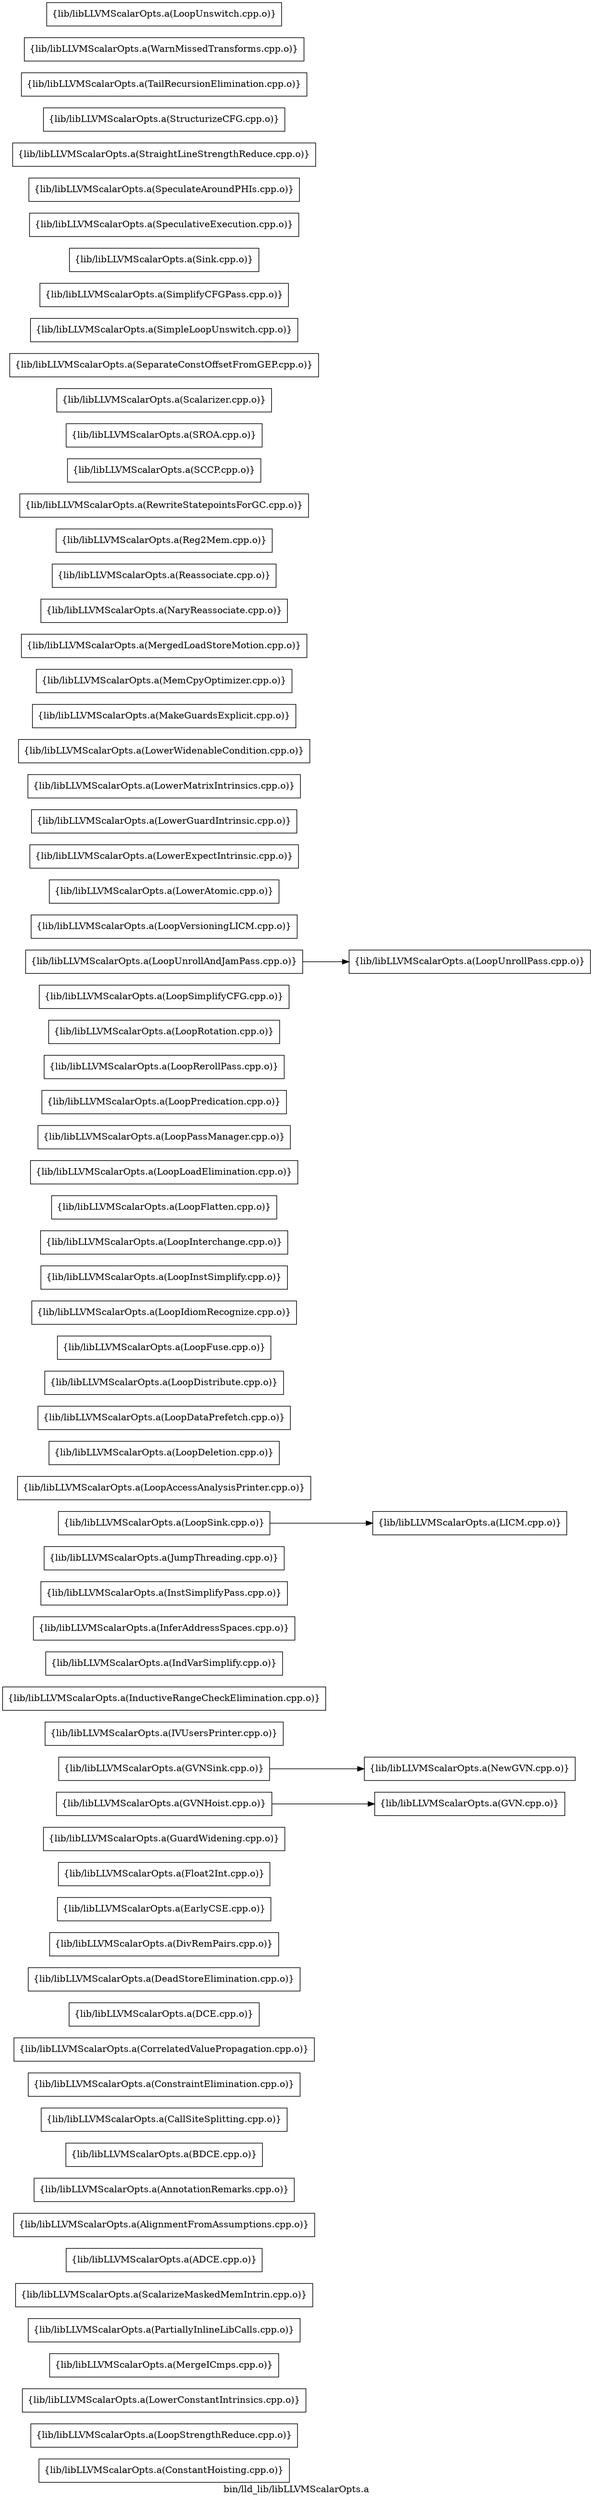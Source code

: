 digraph "bin/lld_lib/libLLVMScalarOpts.a" {
	label="bin/lld_lib/libLLVMScalarOpts.a";
	rankdir=LR;

	Node0x55fd7b805558 [shape=record,shape=box,group=0,label="{lib/libLLVMScalarOpts.a(ConstantHoisting.cpp.o)}"];
	Node0x55fd7b7ff158 [shape=record,shape=box,group=0,label="{lib/libLLVMScalarOpts.a(LoopStrengthReduce.cpp.o)}"];
	Node0x55fd7b815598 [shape=record,shape=box,group=0,label="{lib/libLLVMScalarOpts.a(LowerConstantIntrinsics.cpp.o)}"];
	Node0x55fd7b7fb968 [shape=record,shape=box,group=0,label="{lib/libLLVMScalarOpts.a(MergeICmps.cpp.o)}"];
	Node0x55fd7b7fa248 [shape=record,shape=box,group=0,label="{lib/libLLVMScalarOpts.a(PartiallyInlineLibCalls.cpp.o)}"];
	Node0x55fd7b818798 [shape=record,shape=box,group=0,label="{lib/libLLVMScalarOpts.a(ScalarizeMaskedMemIntrin.cpp.o)}"];
	Node0x55fd7b801598 [shape=record,shape=box,group=0,label="{lib/libLLVMScalarOpts.a(ADCE.cpp.o)}"];
	Node0x55fd7b800be8 [shape=record,shape=box,group=0,label="{lib/libLLVMScalarOpts.a(AlignmentFromAssumptions.cpp.o)}"];
	Node0x55fd7b801db8 [shape=record,shape=box,group=0,label="{lib/libLLVMScalarOpts.a(AnnotationRemarks.cpp.o)}"];
	Node0x55fd7b804f18 [shape=record,shape=box,group=0,label="{lib/libLLVMScalarOpts.a(BDCE.cpp.o)}"];
	Node0x55fd7b804ab8 [shape=record,shape=box,group=0,label="{lib/libLLVMScalarOpts.a(CallSiteSplitting.cpp.o)}"];
	Node0x55fd7b803cf8 [shape=record,shape=box,group=0,label="{lib/libLLVMScalarOpts.a(ConstraintElimination.cpp.o)}"];
	Node0x55fd7b804658 [shape=record,shape=box,group=0,label="{lib/libLLVMScalarOpts.a(CorrelatedValuePropagation.cpp.o)}"];
	Node0x55fd7b812f78 [shape=record,shape=box,group=0,label="{lib/libLLVMScalarOpts.a(DCE.cpp.o)}"];
	Node0x55fd7b813c48 [shape=record,shape=box,group=0,label="{lib/libLLVMScalarOpts.a(DeadStoreElimination.cpp.o)}"];
	Node0x55fd7b813d88 [shape=record,shape=box,group=0,label="{lib/libLLVMScalarOpts.a(DivRemPairs.cpp.o)}"];
	Node0x55fd7b814a08 [shape=record,shape=box,group=0,label="{lib/libLLVMScalarOpts.a(EarlyCSE.cpp.o)}"];
	Node0x55fd7b810228 [shape=record,shape=box,group=0,label="{lib/libLLVMScalarOpts.a(Float2Int.cpp.o)}"];
	Node0x55fd7b8109f8 [shape=record,shape=box,group=0,label="{lib/libLLVMScalarOpts.a(GuardWidening.cpp.o)}"];
	Node0x55fd7b810e08 [shape=record,shape=box,group=0,label="{lib/libLLVMScalarOpts.a(GVN.cpp.o)}"];
	Node0x55fd7b811038 [shape=record,shape=box,group=0,label="{lib/libLLVMScalarOpts.a(GVNHoist.cpp.o)}"];
	Node0x55fd7b811038 -> Node0x55fd7b810e08;
	Node0x55fd7b811d08 [shape=record,shape=box,group=0,label="{lib/libLLVMScalarOpts.a(GVNSink.cpp.o)}"];
	Node0x55fd7b811d08 -> Node0x55fd7b7fa2e8;
	Node0x55fd7b811fd8 [shape=record,shape=box,group=0,label="{lib/libLLVMScalarOpts.a(IVUsersPrinter.cpp.o)}"];
	Node0x55fd7b818978 [shape=record,shape=box,group=0,label="{lib/libLLVMScalarOpts.a(InductiveRangeCheckElimination.cpp.o)}"];
	Node0x55fd7b7f7408 [shape=record,shape=box,group=0,label="{lib/libLLVMScalarOpts.a(IndVarSimplify.cpp.o)}"];
	Node0x55fd7b7f7138 [shape=record,shape=box,group=0,label="{lib/libLLVMScalarOpts.a(InferAddressSpaces.cpp.o)}"];
	Node0x55fd7b7fb5a8 [shape=record,shape=box,group=0,label="{lib/libLLVMScalarOpts.a(InstSimplifyPass.cpp.o)}"];
	Node0x55fd7b7fb008 [shape=record,shape=box,group=0,label="{lib/libLLVMScalarOpts.a(JumpThreading.cpp.o)}"];
	Node0x55fd7b7fa9c8 [shape=record,shape=box,group=0,label="{lib/libLLVMScalarOpts.a(LICM.cpp.o)}"];
	Node0x55fd7b7fa338 [shape=record,shape=box,group=0,label="{lib/libLLVMScalarOpts.a(LoopAccessAnalysisPrinter.cpp.o)}"];
	Node0x55fd7b7f99d8 [shape=record,shape=box,group=0,label="{lib/libLLVMScalarOpts.a(LoopSink.cpp.o)}"];
	Node0x55fd7b7f99d8 -> Node0x55fd7b7fa9c8;
	Node0x55fd7b81c4d8 [shape=record,shape=box,group=0,label="{lib/libLLVMScalarOpts.a(LoopDeletion.cpp.o)}"];
	Node0x55fd7b81cc08 [shape=record,shape=box,group=0,label="{lib/libLLVMScalarOpts.a(LoopDataPrefetch.cpp.o)}"];
	Node0x55fd7b81d2e8 [shape=record,shape=box,group=0,label="{lib/libLLVMScalarOpts.a(LoopDistribute.cpp.o)}"];
	Node0x55fd7b81db08 [shape=record,shape=box,group=0,label="{lib/libLLVMScalarOpts.a(LoopFuse.cpp.o)}"];
	Node0x55fd7b8161c8 [shape=record,shape=box,group=0,label="{lib/libLLVMScalarOpts.a(LoopIdiomRecognize.cpp.o)}"];
	Node0x55fd7b8159a8 [shape=record,shape=box,group=0,label="{lib/libLLVMScalarOpts.a(LoopInstSimplify.cpp.o)}"];
	Node0x55fd7b815228 [shape=record,shape=box,group=0,label="{lib/libLLVMScalarOpts.a(LoopInterchange.cpp.o)}"];
	Node0x55fd7b817348 [shape=record,shape=box,group=0,label="{lib/libLLVMScalarOpts.a(LoopFlatten.cpp.o)}"];
	Node0x55fd7b816a88 [shape=record,shape=box,group=0,label="{lib/libLLVMScalarOpts.a(LoopLoadElimination.cpp.o)}"];
	Node0x55fd7b8163f8 [shape=record,shape=box,group=0,label="{lib/libLLVMScalarOpts.a(LoopPassManager.cpp.o)}"];
	Node0x55fd7b7ffb08 [shape=record,shape=box,group=0,label="{lib/libLLVMScalarOpts.a(LoopPredication.cpp.o)}"];
	Node0x55fd7b800238 [shape=record,shape=box,group=0,label="{lib/libLLVMScalarOpts.a(LoopRerollPass.cpp.o)}"];
	Node0x55fd7b8009b8 [shape=record,shape=box,group=0,label="{lib/libLLVMScalarOpts.a(LoopRotation.cpp.o)}"];
	Node0x55fd7b7fe848 [shape=record,shape=box,group=0,label="{lib/libLLVMScalarOpts.a(LoopSimplifyCFG.cpp.o)}"];
	Node0x55fd7b812a78 [shape=record,shape=box,group=0,label="{lib/libLLVMScalarOpts.a(LoopUnrollPass.cpp.o)}"];
	Node0x55fd7b813748 [shape=record,shape=box,group=0,label="{lib/libLLVMScalarOpts.a(LoopUnrollAndJamPass.cpp.o)}"];
	Node0x55fd7b813748 -> Node0x55fd7b812a78;
	Node0x55fd7b816498 [shape=record,shape=box,group=0,label="{lib/libLLVMScalarOpts.a(LoopVersioningLICM.cpp.o)}"];
	Node0x55fd7b816c18 [shape=record,shape=box,group=0,label="{lib/libLLVMScalarOpts.a(LowerAtomic.cpp.o)}"];
	Node0x55fd7b815d18 [shape=record,shape=box,group=0,label="{lib/libLLVMScalarOpts.a(LowerExpectIntrinsic.cpp.o)}"];
	Node0x55fd7b815a48 [shape=record,shape=box,group=0,label="{lib/libLLVMScalarOpts.a(LowerGuardIntrinsic.cpp.o)}"];
	Node0x55fd7b8189c8 [shape=record,shape=box,group=0,label="{lib/libLLVMScalarOpts.a(LowerMatrixIntrinsics.cpp.o)}"];
	Node0x55fd7b819c88 [shape=record,shape=box,group=0,label="{lib/libLLVMScalarOpts.a(LowerWidenableCondition.cpp.o)}"];
	Node0x55fd7b817bb8 [shape=record,shape=box,group=0,label="{lib/libLLVMScalarOpts.a(MakeGuardsExplicit.cpp.o)}"];
	Node0x55fd7b7f76d8 [shape=record,shape=box,group=0,label="{lib/libLLVMScalarOpts.a(MemCpyOptimizer.cpp.o)}"];
	Node0x55fd7b7fb5f8 [shape=record,shape=box,group=0,label="{lib/libLLVMScalarOpts.a(MergedLoadStoreMotion.cpp.o)}"];
	Node0x55fd7b7fb1e8 [shape=record,shape=box,group=0,label="{lib/libLLVMScalarOpts.a(NaryReassociate.cpp.o)}"];
	Node0x55fd7b7fa2e8 [shape=record,shape=box,group=0,label="{lib/libLLVMScalarOpts.a(NewGVN.cpp.o)}"];
	Node0x55fd7b7f94d8 [shape=record,shape=box,group=0,label="{lib/libLLVMScalarOpts.a(Reassociate.cpp.o)}"];
	Node0x55fd7b7fdfd8 [shape=record,shape=box,group=0,label="{lib/libLLVMScalarOpts.a(Reg2Mem.cpp.o)}"];
	Node0x55fd7b7fd948 [shape=record,shape=box,group=0,label="{lib/libLLVMScalarOpts.a(RewriteStatepointsForGC.cpp.o)}"];
	Node0x55fd7b7fd308 [shape=record,shape=box,group=0,label="{lib/libLLVMScalarOpts.a(SCCP.cpp.o)}"];
	Node0x55fd7b7fc9f8 [shape=record,shape=box,group=0,label="{lib/libLLVMScalarOpts.a(SROA.cpp.o)}"];
	Node0x55fd7b81b308 [shape=record,shape=box,group=0,label="{lib/libLLVMScalarOpts.a(Scalarizer.cpp.o)}"];
	Node0x55fd7b8180b8 [shape=record,shape=box,group=0,label="{lib/libLLVMScalarOpts.a(SeparateConstOffsetFromGEP.cpp.o)}"];
	Node0x55fd7b8177a8 [shape=record,shape=box,group=0,label="{lib/libLLVMScalarOpts.a(SimpleLoopUnswitch.cpp.o)}"];
	Node0x55fd7b8198c8 [shape=record,shape=box,group=0,label="{lib/libLLVMScalarOpts.a(SimplifyCFGPass.cpp.o)}"];
	Node0x55fd7b818fb8 [shape=record,shape=box,group=0,label="{lib/libLLVMScalarOpts.a(Sink.cpp.o)}"];
	Node0x55fd7b818a18 [shape=record,shape=box,group=0,label="{lib/libLLVMScalarOpts.a(SpeculativeExecution.cpp.o)}"];
	Node0x55fd7b8162b8 [shape=record,shape=box,group=0,label="{lib/libLLVMScalarOpts.a(SpeculateAroundPHIs.cpp.o)}"];
	Node0x55fd7b8152c8 [shape=record,shape=box,group=0,label="{lib/libLLVMScalarOpts.a(StraightLineStrengthReduce.cpp.o)}"];
	Node0x55fd7b815138 [shape=record,shape=box,group=0,label="{lib/libLLVMScalarOpts.a(StructurizeCFG.cpp.o)}"];
	Node0x55fd7b816c68 [shape=record,shape=box,group=0,label="{lib/libLLVMScalarOpts.a(TailRecursionElimination.cpp.o)}"];
	Node0x55fd7b81a408 [shape=record,shape=box,group=0,label="{lib/libLLVMScalarOpts.a(WarnMissedTransforms.cpp.o)}"];
	Node0x55fd7b816768 [shape=record,shape=box,group=0,label="{lib/libLLVMScalarOpts.a(LoopUnswitch.cpp.o)}"];
}
